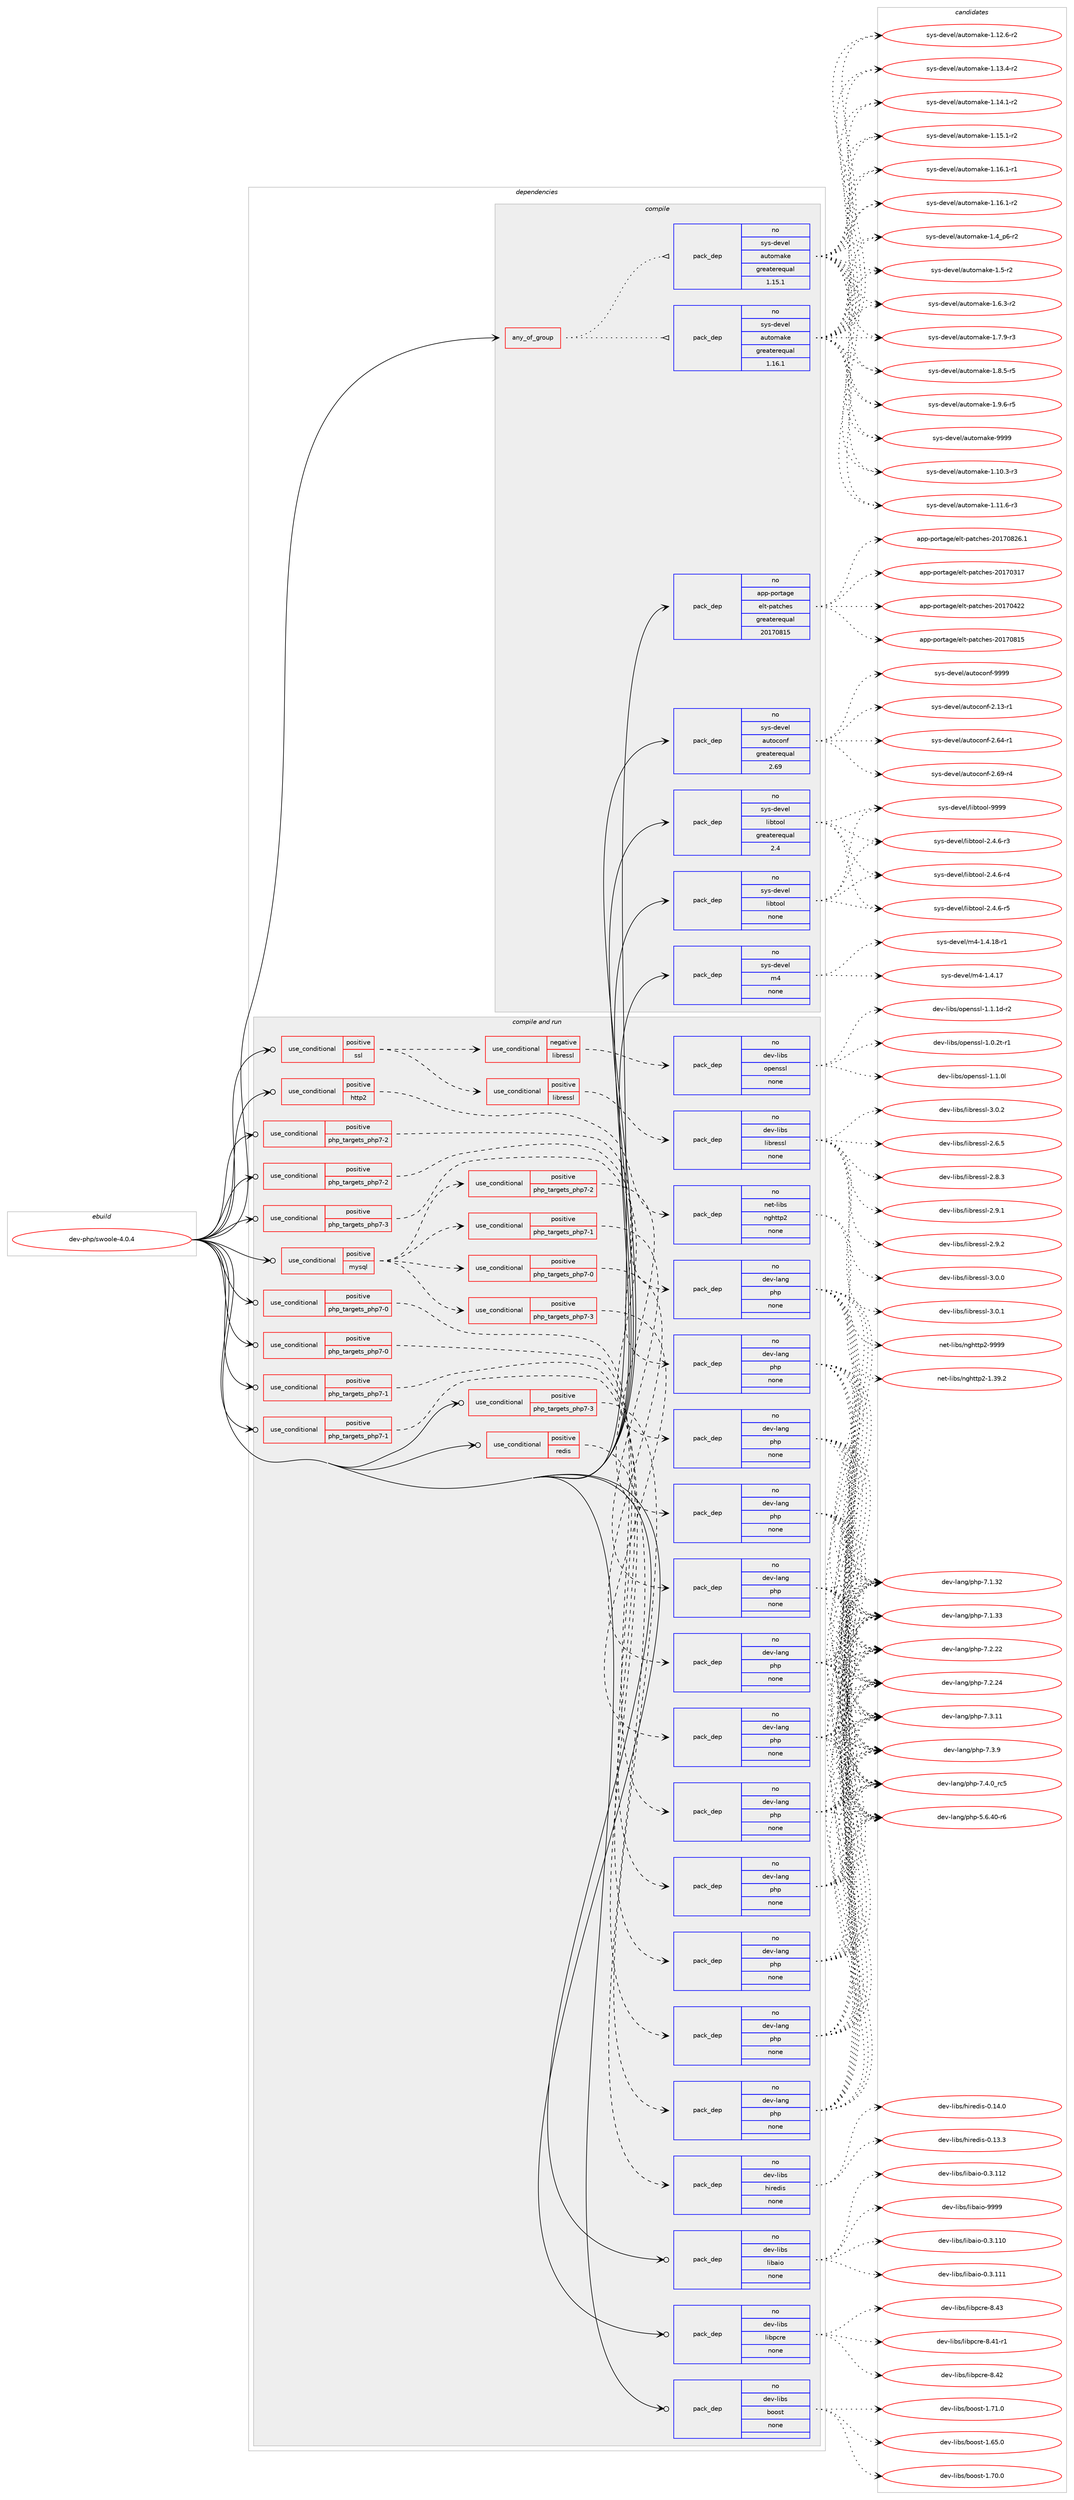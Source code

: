 digraph prolog {

# *************
# Graph options
# *************

newrank=true;
concentrate=true;
compound=true;
graph [rankdir=LR,fontname=Helvetica,fontsize=10,ranksep=1.5];#, ranksep=2.5, nodesep=0.2];
edge  [arrowhead=vee];
node  [fontname=Helvetica,fontsize=10];

# **********
# The ebuild
# **********

subgraph cluster_leftcol {
color=gray;
rank=same;
label=<<i>ebuild</i>>;
id [label="dev-php/swoole-4.0.4", color=red, width=4, href="../dev-php/swoole-4.0.4.svg"];
}

# ****************
# The dependencies
# ****************

subgraph cluster_midcol {
color=gray;
label=<<i>dependencies</i>>;
subgraph cluster_compile {
fillcolor="#eeeeee";
style=filled;
label=<<i>compile</i>>;
subgraph any11395 {
dependency591734 [label=<<TABLE BORDER="0" CELLBORDER="1" CELLSPACING="0" CELLPADDING="4"><TR><TD CELLPADDING="10">any_of_group</TD></TR></TABLE>>, shape=none, color=red];subgraph pack444610 {
dependency591735 [label=<<TABLE BORDER="0" CELLBORDER="1" CELLSPACING="0" CELLPADDING="4" WIDTH="220"><TR><TD ROWSPAN="6" CELLPADDING="30">pack_dep</TD></TR><TR><TD WIDTH="110">no</TD></TR><TR><TD>sys-devel</TD></TR><TR><TD>automake</TD></TR><TR><TD>greaterequal</TD></TR><TR><TD>1.16.1</TD></TR></TABLE>>, shape=none, color=blue];
}
dependency591734:e -> dependency591735:w [weight=20,style="dotted",arrowhead="oinv"];
subgraph pack444611 {
dependency591736 [label=<<TABLE BORDER="0" CELLBORDER="1" CELLSPACING="0" CELLPADDING="4" WIDTH="220"><TR><TD ROWSPAN="6" CELLPADDING="30">pack_dep</TD></TR><TR><TD WIDTH="110">no</TD></TR><TR><TD>sys-devel</TD></TR><TR><TD>automake</TD></TR><TR><TD>greaterequal</TD></TR><TR><TD>1.15.1</TD></TR></TABLE>>, shape=none, color=blue];
}
dependency591734:e -> dependency591736:w [weight=20,style="dotted",arrowhead="oinv"];
}
id:e -> dependency591734:w [weight=20,style="solid",arrowhead="vee"];
subgraph pack444612 {
dependency591737 [label=<<TABLE BORDER="0" CELLBORDER="1" CELLSPACING="0" CELLPADDING="4" WIDTH="220"><TR><TD ROWSPAN="6" CELLPADDING="30">pack_dep</TD></TR><TR><TD WIDTH="110">no</TD></TR><TR><TD>app-portage</TD></TR><TR><TD>elt-patches</TD></TR><TR><TD>greaterequal</TD></TR><TR><TD>20170815</TD></TR></TABLE>>, shape=none, color=blue];
}
id:e -> dependency591737:w [weight=20,style="solid",arrowhead="vee"];
subgraph pack444613 {
dependency591738 [label=<<TABLE BORDER="0" CELLBORDER="1" CELLSPACING="0" CELLPADDING="4" WIDTH="220"><TR><TD ROWSPAN="6" CELLPADDING="30">pack_dep</TD></TR><TR><TD WIDTH="110">no</TD></TR><TR><TD>sys-devel</TD></TR><TR><TD>autoconf</TD></TR><TR><TD>greaterequal</TD></TR><TR><TD>2.69</TD></TR></TABLE>>, shape=none, color=blue];
}
id:e -> dependency591738:w [weight=20,style="solid",arrowhead="vee"];
subgraph pack444614 {
dependency591739 [label=<<TABLE BORDER="0" CELLBORDER="1" CELLSPACING="0" CELLPADDING="4" WIDTH="220"><TR><TD ROWSPAN="6" CELLPADDING="30">pack_dep</TD></TR><TR><TD WIDTH="110">no</TD></TR><TR><TD>sys-devel</TD></TR><TR><TD>libtool</TD></TR><TR><TD>greaterequal</TD></TR><TR><TD>2.4</TD></TR></TABLE>>, shape=none, color=blue];
}
id:e -> dependency591739:w [weight=20,style="solid",arrowhead="vee"];
subgraph pack444615 {
dependency591740 [label=<<TABLE BORDER="0" CELLBORDER="1" CELLSPACING="0" CELLPADDING="4" WIDTH="220"><TR><TD ROWSPAN="6" CELLPADDING="30">pack_dep</TD></TR><TR><TD WIDTH="110">no</TD></TR><TR><TD>sys-devel</TD></TR><TR><TD>libtool</TD></TR><TR><TD>none</TD></TR><TR><TD></TD></TR></TABLE>>, shape=none, color=blue];
}
id:e -> dependency591740:w [weight=20,style="solid",arrowhead="vee"];
subgraph pack444616 {
dependency591741 [label=<<TABLE BORDER="0" CELLBORDER="1" CELLSPACING="0" CELLPADDING="4" WIDTH="220"><TR><TD ROWSPAN="6" CELLPADDING="30">pack_dep</TD></TR><TR><TD WIDTH="110">no</TD></TR><TR><TD>sys-devel</TD></TR><TR><TD>m4</TD></TR><TR><TD>none</TD></TR><TR><TD></TD></TR></TABLE>>, shape=none, color=blue];
}
id:e -> dependency591741:w [weight=20,style="solid",arrowhead="vee"];
}
subgraph cluster_compileandrun {
fillcolor="#eeeeee";
style=filled;
label=<<i>compile and run</i>>;
subgraph cond135364 {
dependency591742 [label=<<TABLE BORDER="0" CELLBORDER="1" CELLSPACING="0" CELLPADDING="4"><TR><TD ROWSPAN="3" CELLPADDING="10">use_conditional</TD></TR><TR><TD>positive</TD></TR><TR><TD>http2</TD></TR></TABLE>>, shape=none, color=red];
subgraph pack444617 {
dependency591743 [label=<<TABLE BORDER="0" CELLBORDER="1" CELLSPACING="0" CELLPADDING="4" WIDTH="220"><TR><TD ROWSPAN="6" CELLPADDING="30">pack_dep</TD></TR><TR><TD WIDTH="110">no</TD></TR><TR><TD>net-libs</TD></TR><TR><TD>nghttp2</TD></TR><TR><TD>none</TD></TR><TR><TD></TD></TR></TABLE>>, shape=none, color=blue];
}
dependency591742:e -> dependency591743:w [weight=20,style="dashed",arrowhead="vee"];
}
id:e -> dependency591742:w [weight=20,style="solid",arrowhead="odotvee"];
subgraph cond135365 {
dependency591744 [label=<<TABLE BORDER="0" CELLBORDER="1" CELLSPACING="0" CELLPADDING="4"><TR><TD ROWSPAN="3" CELLPADDING="10">use_conditional</TD></TR><TR><TD>positive</TD></TR><TR><TD>mysql</TD></TR></TABLE>>, shape=none, color=red];
subgraph cond135366 {
dependency591745 [label=<<TABLE BORDER="0" CELLBORDER="1" CELLSPACING="0" CELLPADDING="4"><TR><TD ROWSPAN="3" CELLPADDING="10">use_conditional</TD></TR><TR><TD>positive</TD></TR><TR><TD>php_targets_php7-0</TD></TR></TABLE>>, shape=none, color=red];
subgraph pack444618 {
dependency591746 [label=<<TABLE BORDER="0" CELLBORDER="1" CELLSPACING="0" CELLPADDING="4" WIDTH="220"><TR><TD ROWSPAN="6" CELLPADDING="30">pack_dep</TD></TR><TR><TD WIDTH="110">no</TD></TR><TR><TD>dev-lang</TD></TR><TR><TD>php</TD></TR><TR><TD>none</TD></TR><TR><TD></TD></TR></TABLE>>, shape=none, color=blue];
}
dependency591745:e -> dependency591746:w [weight=20,style="dashed",arrowhead="vee"];
}
dependency591744:e -> dependency591745:w [weight=20,style="dashed",arrowhead="vee"];
subgraph cond135367 {
dependency591747 [label=<<TABLE BORDER="0" CELLBORDER="1" CELLSPACING="0" CELLPADDING="4"><TR><TD ROWSPAN="3" CELLPADDING="10">use_conditional</TD></TR><TR><TD>positive</TD></TR><TR><TD>php_targets_php7-1</TD></TR></TABLE>>, shape=none, color=red];
subgraph pack444619 {
dependency591748 [label=<<TABLE BORDER="0" CELLBORDER="1" CELLSPACING="0" CELLPADDING="4" WIDTH="220"><TR><TD ROWSPAN="6" CELLPADDING="30">pack_dep</TD></TR><TR><TD WIDTH="110">no</TD></TR><TR><TD>dev-lang</TD></TR><TR><TD>php</TD></TR><TR><TD>none</TD></TR><TR><TD></TD></TR></TABLE>>, shape=none, color=blue];
}
dependency591747:e -> dependency591748:w [weight=20,style="dashed",arrowhead="vee"];
}
dependency591744:e -> dependency591747:w [weight=20,style="dashed",arrowhead="vee"];
subgraph cond135368 {
dependency591749 [label=<<TABLE BORDER="0" CELLBORDER="1" CELLSPACING="0" CELLPADDING="4"><TR><TD ROWSPAN="3" CELLPADDING="10">use_conditional</TD></TR><TR><TD>positive</TD></TR><TR><TD>php_targets_php7-2</TD></TR></TABLE>>, shape=none, color=red];
subgraph pack444620 {
dependency591750 [label=<<TABLE BORDER="0" CELLBORDER="1" CELLSPACING="0" CELLPADDING="4" WIDTH="220"><TR><TD ROWSPAN="6" CELLPADDING="30">pack_dep</TD></TR><TR><TD WIDTH="110">no</TD></TR><TR><TD>dev-lang</TD></TR><TR><TD>php</TD></TR><TR><TD>none</TD></TR><TR><TD></TD></TR></TABLE>>, shape=none, color=blue];
}
dependency591749:e -> dependency591750:w [weight=20,style="dashed",arrowhead="vee"];
}
dependency591744:e -> dependency591749:w [weight=20,style="dashed",arrowhead="vee"];
subgraph cond135369 {
dependency591751 [label=<<TABLE BORDER="0" CELLBORDER="1" CELLSPACING="0" CELLPADDING="4"><TR><TD ROWSPAN="3" CELLPADDING="10">use_conditional</TD></TR><TR><TD>positive</TD></TR><TR><TD>php_targets_php7-3</TD></TR></TABLE>>, shape=none, color=red];
subgraph pack444621 {
dependency591752 [label=<<TABLE BORDER="0" CELLBORDER="1" CELLSPACING="0" CELLPADDING="4" WIDTH="220"><TR><TD ROWSPAN="6" CELLPADDING="30">pack_dep</TD></TR><TR><TD WIDTH="110">no</TD></TR><TR><TD>dev-lang</TD></TR><TR><TD>php</TD></TR><TR><TD>none</TD></TR><TR><TD></TD></TR></TABLE>>, shape=none, color=blue];
}
dependency591751:e -> dependency591752:w [weight=20,style="dashed",arrowhead="vee"];
}
dependency591744:e -> dependency591751:w [weight=20,style="dashed",arrowhead="vee"];
}
id:e -> dependency591744:w [weight=20,style="solid",arrowhead="odotvee"];
subgraph cond135370 {
dependency591753 [label=<<TABLE BORDER="0" CELLBORDER="1" CELLSPACING="0" CELLPADDING="4"><TR><TD ROWSPAN="3" CELLPADDING="10">use_conditional</TD></TR><TR><TD>positive</TD></TR><TR><TD>php_targets_php7-0</TD></TR></TABLE>>, shape=none, color=red];
subgraph pack444622 {
dependency591754 [label=<<TABLE BORDER="0" CELLBORDER="1" CELLSPACING="0" CELLPADDING="4" WIDTH="220"><TR><TD ROWSPAN="6" CELLPADDING="30">pack_dep</TD></TR><TR><TD WIDTH="110">no</TD></TR><TR><TD>dev-lang</TD></TR><TR><TD>php</TD></TR><TR><TD>none</TD></TR><TR><TD></TD></TR></TABLE>>, shape=none, color=blue];
}
dependency591753:e -> dependency591754:w [weight=20,style="dashed",arrowhead="vee"];
}
id:e -> dependency591753:w [weight=20,style="solid",arrowhead="odotvee"];
subgraph cond135371 {
dependency591755 [label=<<TABLE BORDER="0" CELLBORDER="1" CELLSPACING="0" CELLPADDING="4"><TR><TD ROWSPAN="3" CELLPADDING="10">use_conditional</TD></TR><TR><TD>positive</TD></TR><TR><TD>php_targets_php7-0</TD></TR></TABLE>>, shape=none, color=red];
subgraph pack444623 {
dependency591756 [label=<<TABLE BORDER="0" CELLBORDER="1" CELLSPACING="0" CELLPADDING="4" WIDTH="220"><TR><TD ROWSPAN="6" CELLPADDING="30">pack_dep</TD></TR><TR><TD WIDTH="110">no</TD></TR><TR><TD>dev-lang</TD></TR><TR><TD>php</TD></TR><TR><TD>none</TD></TR><TR><TD></TD></TR></TABLE>>, shape=none, color=blue];
}
dependency591755:e -> dependency591756:w [weight=20,style="dashed",arrowhead="vee"];
}
id:e -> dependency591755:w [weight=20,style="solid",arrowhead="odotvee"];
subgraph cond135372 {
dependency591757 [label=<<TABLE BORDER="0" CELLBORDER="1" CELLSPACING="0" CELLPADDING="4"><TR><TD ROWSPAN="3" CELLPADDING="10">use_conditional</TD></TR><TR><TD>positive</TD></TR><TR><TD>php_targets_php7-1</TD></TR></TABLE>>, shape=none, color=red];
subgraph pack444624 {
dependency591758 [label=<<TABLE BORDER="0" CELLBORDER="1" CELLSPACING="0" CELLPADDING="4" WIDTH="220"><TR><TD ROWSPAN="6" CELLPADDING="30">pack_dep</TD></TR><TR><TD WIDTH="110">no</TD></TR><TR><TD>dev-lang</TD></TR><TR><TD>php</TD></TR><TR><TD>none</TD></TR><TR><TD></TD></TR></TABLE>>, shape=none, color=blue];
}
dependency591757:e -> dependency591758:w [weight=20,style="dashed",arrowhead="vee"];
}
id:e -> dependency591757:w [weight=20,style="solid",arrowhead="odotvee"];
subgraph cond135373 {
dependency591759 [label=<<TABLE BORDER="0" CELLBORDER="1" CELLSPACING="0" CELLPADDING="4"><TR><TD ROWSPAN="3" CELLPADDING="10">use_conditional</TD></TR><TR><TD>positive</TD></TR><TR><TD>php_targets_php7-1</TD></TR></TABLE>>, shape=none, color=red];
subgraph pack444625 {
dependency591760 [label=<<TABLE BORDER="0" CELLBORDER="1" CELLSPACING="0" CELLPADDING="4" WIDTH="220"><TR><TD ROWSPAN="6" CELLPADDING="30">pack_dep</TD></TR><TR><TD WIDTH="110">no</TD></TR><TR><TD>dev-lang</TD></TR><TR><TD>php</TD></TR><TR><TD>none</TD></TR><TR><TD></TD></TR></TABLE>>, shape=none, color=blue];
}
dependency591759:e -> dependency591760:w [weight=20,style="dashed",arrowhead="vee"];
}
id:e -> dependency591759:w [weight=20,style="solid",arrowhead="odotvee"];
subgraph cond135374 {
dependency591761 [label=<<TABLE BORDER="0" CELLBORDER="1" CELLSPACING="0" CELLPADDING="4"><TR><TD ROWSPAN="3" CELLPADDING="10">use_conditional</TD></TR><TR><TD>positive</TD></TR><TR><TD>php_targets_php7-2</TD></TR></TABLE>>, shape=none, color=red];
subgraph pack444626 {
dependency591762 [label=<<TABLE BORDER="0" CELLBORDER="1" CELLSPACING="0" CELLPADDING="4" WIDTH="220"><TR><TD ROWSPAN="6" CELLPADDING="30">pack_dep</TD></TR><TR><TD WIDTH="110">no</TD></TR><TR><TD>dev-lang</TD></TR><TR><TD>php</TD></TR><TR><TD>none</TD></TR><TR><TD></TD></TR></TABLE>>, shape=none, color=blue];
}
dependency591761:e -> dependency591762:w [weight=20,style="dashed",arrowhead="vee"];
}
id:e -> dependency591761:w [weight=20,style="solid",arrowhead="odotvee"];
subgraph cond135375 {
dependency591763 [label=<<TABLE BORDER="0" CELLBORDER="1" CELLSPACING="0" CELLPADDING="4"><TR><TD ROWSPAN="3" CELLPADDING="10">use_conditional</TD></TR><TR><TD>positive</TD></TR><TR><TD>php_targets_php7-2</TD></TR></TABLE>>, shape=none, color=red];
subgraph pack444627 {
dependency591764 [label=<<TABLE BORDER="0" CELLBORDER="1" CELLSPACING="0" CELLPADDING="4" WIDTH="220"><TR><TD ROWSPAN="6" CELLPADDING="30">pack_dep</TD></TR><TR><TD WIDTH="110">no</TD></TR><TR><TD>dev-lang</TD></TR><TR><TD>php</TD></TR><TR><TD>none</TD></TR><TR><TD></TD></TR></TABLE>>, shape=none, color=blue];
}
dependency591763:e -> dependency591764:w [weight=20,style="dashed",arrowhead="vee"];
}
id:e -> dependency591763:w [weight=20,style="solid",arrowhead="odotvee"];
subgraph cond135376 {
dependency591765 [label=<<TABLE BORDER="0" CELLBORDER="1" CELLSPACING="0" CELLPADDING="4"><TR><TD ROWSPAN="3" CELLPADDING="10">use_conditional</TD></TR><TR><TD>positive</TD></TR><TR><TD>php_targets_php7-3</TD></TR></TABLE>>, shape=none, color=red];
subgraph pack444628 {
dependency591766 [label=<<TABLE BORDER="0" CELLBORDER="1" CELLSPACING="0" CELLPADDING="4" WIDTH="220"><TR><TD ROWSPAN="6" CELLPADDING="30">pack_dep</TD></TR><TR><TD WIDTH="110">no</TD></TR><TR><TD>dev-lang</TD></TR><TR><TD>php</TD></TR><TR><TD>none</TD></TR><TR><TD></TD></TR></TABLE>>, shape=none, color=blue];
}
dependency591765:e -> dependency591766:w [weight=20,style="dashed",arrowhead="vee"];
}
id:e -> dependency591765:w [weight=20,style="solid",arrowhead="odotvee"];
subgraph cond135377 {
dependency591767 [label=<<TABLE BORDER="0" CELLBORDER="1" CELLSPACING="0" CELLPADDING="4"><TR><TD ROWSPAN="3" CELLPADDING="10">use_conditional</TD></TR><TR><TD>positive</TD></TR><TR><TD>php_targets_php7-3</TD></TR></TABLE>>, shape=none, color=red];
subgraph pack444629 {
dependency591768 [label=<<TABLE BORDER="0" CELLBORDER="1" CELLSPACING="0" CELLPADDING="4" WIDTH="220"><TR><TD ROWSPAN="6" CELLPADDING="30">pack_dep</TD></TR><TR><TD WIDTH="110">no</TD></TR><TR><TD>dev-lang</TD></TR><TR><TD>php</TD></TR><TR><TD>none</TD></TR><TR><TD></TD></TR></TABLE>>, shape=none, color=blue];
}
dependency591767:e -> dependency591768:w [weight=20,style="dashed",arrowhead="vee"];
}
id:e -> dependency591767:w [weight=20,style="solid",arrowhead="odotvee"];
subgraph cond135378 {
dependency591769 [label=<<TABLE BORDER="0" CELLBORDER="1" CELLSPACING="0" CELLPADDING="4"><TR><TD ROWSPAN="3" CELLPADDING="10">use_conditional</TD></TR><TR><TD>positive</TD></TR><TR><TD>redis</TD></TR></TABLE>>, shape=none, color=red];
subgraph pack444630 {
dependency591770 [label=<<TABLE BORDER="0" CELLBORDER="1" CELLSPACING="0" CELLPADDING="4" WIDTH="220"><TR><TD ROWSPAN="6" CELLPADDING="30">pack_dep</TD></TR><TR><TD WIDTH="110">no</TD></TR><TR><TD>dev-libs</TD></TR><TR><TD>hiredis</TD></TR><TR><TD>none</TD></TR><TR><TD></TD></TR></TABLE>>, shape=none, color=blue];
}
dependency591769:e -> dependency591770:w [weight=20,style="dashed",arrowhead="vee"];
}
id:e -> dependency591769:w [weight=20,style="solid",arrowhead="odotvee"];
subgraph cond135379 {
dependency591771 [label=<<TABLE BORDER="0" CELLBORDER="1" CELLSPACING="0" CELLPADDING="4"><TR><TD ROWSPAN="3" CELLPADDING="10">use_conditional</TD></TR><TR><TD>positive</TD></TR><TR><TD>ssl</TD></TR></TABLE>>, shape=none, color=red];
subgraph cond135380 {
dependency591772 [label=<<TABLE BORDER="0" CELLBORDER="1" CELLSPACING="0" CELLPADDING="4"><TR><TD ROWSPAN="3" CELLPADDING="10">use_conditional</TD></TR><TR><TD>negative</TD></TR><TR><TD>libressl</TD></TR></TABLE>>, shape=none, color=red];
subgraph pack444631 {
dependency591773 [label=<<TABLE BORDER="0" CELLBORDER="1" CELLSPACING="0" CELLPADDING="4" WIDTH="220"><TR><TD ROWSPAN="6" CELLPADDING="30">pack_dep</TD></TR><TR><TD WIDTH="110">no</TD></TR><TR><TD>dev-libs</TD></TR><TR><TD>openssl</TD></TR><TR><TD>none</TD></TR><TR><TD></TD></TR></TABLE>>, shape=none, color=blue];
}
dependency591772:e -> dependency591773:w [weight=20,style="dashed",arrowhead="vee"];
}
dependency591771:e -> dependency591772:w [weight=20,style="dashed",arrowhead="vee"];
subgraph cond135381 {
dependency591774 [label=<<TABLE BORDER="0" CELLBORDER="1" CELLSPACING="0" CELLPADDING="4"><TR><TD ROWSPAN="3" CELLPADDING="10">use_conditional</TD></TR><TR><TD>positive</TD></TR><TR><TD>libressl</TD></TR></TABLE>>, shape=none, color=red];
subgraph pack444632 {
dependency591775 [label=<<TABLE BORDER="0" CELLBORDER="1" CELLSPACING="0" CELLPADDING="4" WIDTH="220"><TR><TD ROWSPAN="6" CELLPADDING="30">pack_dep</TD></TR><TR><TD WIDTH="110">no</TD></TR><TR><TD>dev-libs</TD></TR><TR><TD>libressl</TD></TR><TR><TD>none</TD></TR><TR><TD></TD></TR></TABLE>>, shape=none, color=blue];
}
dependency591774:e -> dependency591775:w [weight=20,style="dashed",arrowhead="vee"];
}
dependency591771:e -> dependency591774:w [weight=20,style="dashed",arrowhead="vee"];
}
id:e -> dependency591771:w [weight=20,style="solid",arrowhead="odotvee"];
subgraph pack444633 {
dependency591776 [label=<<TABLE BORDER="0" CELLBORDER="1" CELLSPACING="0" CELLPADDING="4" WIDTH="220"><TR><TD ROWSPAN="6" CELLPADDING="30">pack_dep</TD></TR><TR><TD WIDTH="110">no</TD></TR><TR><TD>dev-libs</TD></TR><TR><TD>boost</TD></TR><TR><TD>none</TD></TR><TR><TD></TD></TR></TABLE>>, shape=none, color=blue];
}
id:e -> dependency591776:w [weight=20,style="solid",arrowhead="odotvee"];
subgraph pack444634 {
dependency591777 [label=<<TABLE BORDER="0" CELLBORDER="1" CELLSPACING="0" CELLPADDING="4" WIDTH="220"><TR><TD ROWSPAN="6" CELLPADDING="30">pack_dep</TD></TR><TR><TD WIDTH="110">no</TD></TR><TR><TD>dev-libs</TD></TR><TR><TD>libaio</TD></TR><TR><TD>none</TD></TR><TR><TD></TD></TR></TABLE>>, shape=none, color=blue];
}
id:e -> dependency591777:w [weight=20,style="solid",arrowhead="odotvee"];
subgraph pack444635 {
dependency591778 [label=<<TABLE BORDER="0" CELLBORDER="1" CELLSPACING="0" CELLPADDING="4" WIDTH="220"><TR><TD ROWSPAN="6" CELLPADDING="30">pack_dep</TD></TR><TR><TD WIDTH="110">no</TD></TR><TR><TD>dev-libs</TD></TR><TR><TD>libpcre</TD></TR><TR><TD>none</TD></TR><TR><TD></TD></TR></TABLE>>, shape=none, color=blue];
}
id:e -> dependency591778:w [weight=20,style="solid",arrowhead="odotvee"];
}
subgraph cluster_run {
fillcolor="#eeeeee";
style=filled;
label=<<i>run</i>>;
}
}

# **************
# The candidates
# **************

subgraph cluster_choices {
rank=same;
color=gray;
label=<<i>candidates</i>>;

subgraph choice444610 {
color=black;
nodesep=1;
choice11512111545100101118101108479711711611110997107101454946494846514511451 [label="sys-devel/automake-1.10.3-r3", color=red, width=4,href="../sys-devel/automake-1.10.3-r3.svg"];
choice11512111545100101118101108479711711611110997107101454946494946544511451 [label="sys-devel/automake-1.11.6-r3", color=red, width=4,href="../sys-devel/automake-1.11.6-r3.svg"];
choice11512111545100101118101108479711711611110997107101454946495046544511450 [label="sys-devel/automake-1.12.6-r2", color=red, width=4,href="../sys-devel/automake-1.12.6-r2.svg"];
choice11512111545100101118101108479711711611110997107101454946495146524511450 [label="sys-devel/automake-1.13.4-r2", color=red, width=4,href="../sys-devel/automake-1.13.4-r2.svg"];
choice11512111545100101118101108479711711611110997107101454946495246494511450 [label="sys-devel/automake-1.14.1-r2", color=red, width=4,href="../sys-devel/automake-1.14.1-r2.svg"];
choice11512111545100101118101108479711711611110997107101454946495346494511450 [label="sys-devel/automake-1.15.1-r2", color=red, width=4,href="../sys-devel/automake-1.15.1-r2.svg"];
choice11512111545100101118101108479711711611110997107101454946495446494511449 [label="sys-devel/automake-1.16.1-r1", color=red, width=4,href="../sys-devel/automake-1.16.1-r1.svg"];
choice11512111545100101118101108479711711611110997107101454946495446494511450 [label="sys-devel/automake-1.16.1-r2", color=red, width=4,href="../sys-devel/automake-1.16.1-r2.svg"];
choice115121115451001011181011084797117116111109971071014549465295112544511450 [label="sys-devel/automake-1.4_p6-r2", color=red, width=4,href="../sys-devel/automake-1.4_p6-r2.svg"];
choice11512111545100101118101108479711711611110997107101454946534511450 [label="sys-devel/automake-1.5-r2", color=red, width=4,href="../sys-devel/automake-1.5-r2.svg"];
choice115121115451001011181011084797117116111109971071014549465446514511450 [label="sys-devel/automake-1.6.3-r2", color=red, width=4,href="../sys-devel/automake-1.6.3-r2.svg"];
choice115121115451001011181011084797117116111109971071014549465546574511451 [label="sys-devel/automake-1.7.9-r3", color=red, width=4,href="../sys-devel/automake-1.7.9-r3.svg"];
choice115121115451001011181011084797117116111109971071014549465646534511453 [label="sys-devel/automake-1.8.5-r5", color=red, width=4,href="../sys-devel/automake-1.8.5-r5.svg"];
choice115121115451001011181011084797117116111109971071014549465746544511453 [label="sys-devel/automake-1.9.6-r5", color=red, width=4,href="../sys-devel/automake-1.9.6-r5.svg"];
choice115121115451001011181011084797117116111109971071014557575757 [label="sys-devel/automake-9999", color=red, width=4,href="../sys-devel/automake-9999.svg"];
dependency591735:e -> choice11512111545100101118101108479711711611110997107101454946494846514511451:w [style=dotted,weight="100"];
dependency591735:e -> choice11512111545100101118101108479711711611110997107101454946494946544511451:w [style=dotted,weight="100"];
dependency591735:e -> choice11512111545100101118101108479711711611110997107101454946495046544511450:w [style=dotted,weight="100"];
dependency591735:e -> choice11512111545100101118101108479711711611110997107101454946495146524511450:w [style=dotted,weight="100"];
dependency591735:e -> choice11512111545100101118101108479711711611110997107101454946495246494511450:w [style=dotted,weight="100"];
dependency591735:e -> choice11512111545100101118101108479711711611110997107101454946495346494511450:w [style=dotted,weight="100"];
dependency591735:e -> choice11512111545100101118101108479711711611110997107101454946495446494511449:w [style=dotted,weight="100"];
dependency591735:e -> choice11512111545100101118101108479711711611110997107101454946495446494511450:w [style=dotted,weight="100"];
dependency591735:e -> choice115121115451001011181011084797117116111109971071014549465295112544511450:w [style=dotted,weight="100"];
dependency591735:e -> choice11512111545100101118101108479711711611110997107101454946534511450:w [style=dotted,weight="100"];
dependency591735:e -> choice115121115451001011181011084797117116111109971071014549465446514511450:w [style=dotted,weight="100"];
dependency591735:e -> choice115121115451001011181011084797117116111109971071014549465546574511451:w [style=dotted,weight="100"];
dependency591735:e -> choice115121115451001011181011084797117116111109971071014549465646534511453:w [style=dotted,weight="100"];
dependency591735:e -> choice115121115451001011181011084797117116111109971071014549465746544511453:w [style=dotted,weight="100"];
dependency591735:e -> choice115121115451001011181011084797117116111109971071014557575757:w [style=dotted,weight="100"];
}
subgraph choice444611 {
color=black;
nodesep=1;
choice11512111545100101118101108479711711611110997107101454946494846514511451 [label="sys-devel/automake-1.10.3-r3", color=red, width=4,href="../sys-devel/automake-1.10.3-r3.svg"];
choice11512111545100101118101108479711711611110997107101454946494946544511451 [label="sys-devel/automake-1.11.6-r3", color=red, width=4,href="../sys-devel/automake-1.11.6-r3.svg"];
choice11512111545100101118101108479711711611110997107101454946495046544511450 [label="sys-devel/automake-1.12.6-r2", color=red, width=4,href="../sys-devel/automake-1.12.6-r2.svg"];
choice11512111545100101118101108479711711611110997107101454946495146524511450 [label="sys-devel/automake-1.13.4-r2", color=red, width=4,href="../sys-devel/automake-1.13.4-r2.svg"];
choice11512111545100101118101108479711711611110997107101454946495246494511450 [label="sys-devel/automake-1.14.1-r2", color=red, width=4,href="../sys-devel/automake-1.14.1-r2.svg"];
choice11512111545100101118101108479711711611110997107101454946495346494511450 [label="sys-devel/automake-1.15.1-r2", color=red, width=4,href="../sys-devel/automake-1.15.1-r2.svg"];
choice11512111545100101118101108479711711611110997107101454946495446494511449 [label="sys-devel/automake-1.16.1-r1", color=red, width=4,href="../sys-devel/automake-1.16.1-r1.svg"];
choice11512111545100101118101108479711711611110997107101454946495446494511450 [label="sys-devel/automake-1.16.1-r2", color=red, width=4,href="../sys-devel/automake-1.16.1-r2.svg"];
choice115121115451001011181011084797117116111109971071014549465295112544511450 [label="sys-devel/automake-1.4_p6-r2", color=red, width=4,href="../sys-devel/automake-1.4_p6-r2.svg"];
choice11512111545100101118101108479711711611110997107101454946534511450 [label="sys-devel/automake-1.5-r2", color=red, width=4,href="../sys-devel/automake-1.5-r2.svg"];
choice115121115451001011181011084797117116111109971071014549465446514511450 [label="sys-devel/automake-1.6.3-r2", color=red, width=4,href="../sys-devel/automake-1.6.3-r2.svg"];
choice115121115451001011181011084797117116111109971071014549465546574511451 [label="sys-devel/automake-1.7.9-r3", color=red, width=4,href="../sys-devel/automake-1.7.9-r3.svg"];
choice115121115451001011181011084797117116111109971071014549465646534511453 [label="sys-devel/automake-1.8.5-r5", color=red, width=4,href="../sys-devel/automake-1.8.5-r5.svg"];
choice115121115451001011181011084797117116111109971071014549465746544511453 [label="sys-devel/automake-1.9.6-r5", color=red, width=4,href="../sys-devel/automake-1.9.6-r5.svg"];
choice115121115451001011181011084797117116111109971071014557575757 [label="sys-devel/automake-9999", color=red, width=4,href="../sys-devel/automake-9999.svg"];
dependency591736:e -> choice11512111545100101118101108479711711611110997107101454946494846514511451:w [style=dotted,weight="100"];
dependency591736:e -> choice11512111545100101118101108479711711611110997107101454946494946544511451:w [style=dotted,weight="100"];
dependency591736:e -> choice11512111545100101118101108479711711611110997107101454946495046544511450:w [style=dotted,weight="100"];
dependency591736:e -> choice11512111545100101118101108479711711611110997107101454946495146524511450:w [style=dotted,weight="100"];
dependency591736:e -> choice11512111545100101118101108479711711611110997107101454946495246494511450:w [style=dotted,weight="100"];
dependency591736:e -> choice11512111545100101118101108479711711611110997107101454946495346494511450:w [style=dotted,weight="100"];
dependency591736:e -> choice11512111545100101118101108479711711611110997107101454946495446494511449:w [style=dotted,weight="100"];
dependency591736:e -> choice11512111545100101118101108479711711611110997107101454946495446494511450:w [style=dotted,weight="100"];
dependency591736:e -> choice115121115451001011181011084797117116111109971071014549465295112544511450:w [style=dotted,weight="100"];
dependency591736:e -> choice11512111545100101118101108479711711611110997107101454946534511450:w [style=dotted,weight="100"];
dependency591736:e -> choice115121115451001011181011084797117116111109971071014549465446514511450:w [style=dotted,weight="100"];
dependency591736:e -> choice115121115451001011181011084797117116111109971071014549465546574511451:w [style=dotted,weight="100"];
dependency591736:e -> choice115121115451001011181011084797117116111109971071014549465646534511453:w [style=dotted,weight="100"];
dependency591736:e -> choice115121115451001011181011084797117116111109971071014549465746544511453:w [style=dotted,weight="100"];
dependency591736:e -> choice115121115451001011181011084797117116111109971071014557575757:w [style=dotted,weight="100"];
}
subgraph choice444612 {
color=black;
nodesep=1;
choice97112112451121111141169710310147101108116451129711699104101115455048495548514955 [label="app-portage/elt-patches-20170317", color=red, width=4,href="../app-portage/elt-patches-20170317.svg"];
choice97112112451121111141169710310147101108116451129711699104101115455048495548525050 [label="app-portage/elt-patches-20170422", color=red, width=4,href="../app-portage/elt-patches-20170422.svg"];
choice97112112451121111141169710310147101108116451129711699104101115455048495548564953 [label="app-portage/elt-patches-20170815", color=red, width=4,href="../app-portage/elt-patches-20170815.svg"];
choice971121124511211111411697103101471011081164511297116991041011154550484955485650544649 [label="app-portage/elt-patches-20170826.1", color=red, width=4,href="../app-portage/elt-patches-20170826.1.svg"];
dependency591737:e -> choice97112112451121111141169710310147101108116451129711699104101115455048495548514955:w [style=dotted,weight="100"];
dependency591737:e -> choice97112112451121111141169710310147101108116451129711699104101115455048495548525050:w [style=dotted,weight="100"];
dependency591737:e -> choice97112112451121111141169710310147101108116451129711699104101115455048495548564953:w [style=dotted,weight="100"];
dependency591737:e -> choice971121124511211111411697103101471011081164511297116991041011154550484955485650544649:w [style=dotted,weight="100"];
}
subgraph choice444613 {
color=black;
nodesep=1;
choice1151211154510010111810110847971171161119911111010245504649514511449 [label="sys-devel/autoconf-2.13-r1", color=red, width=4,href="../sys-devel/autoconf-2.13-r1.svg"];
choice1151211154510010111810110847971171161119911111010245504654524511449 [label="sys-devel/autoconf-2.64-r1", color=red, width=4,href="../sys-devel/autoconf-2.64-r1.svg"];
choice1151211154510010111810110847971171161119911111010245504654574511452 [label="sys-devel/autoconf-2.69-r4", color=red, width=4,href="../sys-devel/autoconf-2.69-r4.svg"];
choice115121115451001011181011084797117116111991111101024557575757 [label="sys-devel/autoconf-9999", color=red, width=4,href="../sys-devel/autoconf-9999.svg"];
dependency591738:e -> choice1151211154510010111810110847971171161119911111010245504649514511449:w [style=dotted,weight="100"];
dependency591738:e -> choice1151211154510010111810110847971171161119911111010245504654524511449:w [style=dotted,weight="100"];
dependency591738:e -> choice1151211154510010111810110847971171161119911111010245504654574511452:w [style=dotted,weight="100"];
dependency591738:e -> choice115121115451001011181011084797117116111991111101024557575757:w [style=dotted,weight="100"];
}
subgraph choice444614 {
color=black;
nodesep=1;
choice1151211154510010111810110847108105981161111111084550465246544511451 [label="sys-devel/libtool-2.4.6-r3", color=red, width=4,href="../sys-devel/libtool-2.4.6-r3.svg"];
choice1151211154510010111810110847108105981161111111084550465246544511452 [label="sys-devel/libtool-2.4.6-r4", color=red, width=4,href="../sys-devel/libtool-2.4.6-r4.svg"];
choice1151211154510010111810110847108105981161111111084550465246544511453 [label="sys-devel/libtool-2.4.6-r5", color=red, width=4,href="../sys-devel/libtool-2.4.6-r5.svg"];
choice1151211154510010111810110847108105981161111111084557575757 [label="sys-devel/libtool-9999", color=red, width=4,href="../sys-devel/libtool-9999.svg"];
dependency591739:e -> choice1151211154510010111810110847108105981161111111084550465246544511451:w [style=dotted,weight="100"];
dependency591739:e -> choice1151211154510010111810110847108105981161111111084550465246544511452:w [style=dotted,weight="100"];
dependency591739:e -> choice1151211154510010111810110847108105981161111111084550465246544511453:w [style=dotted,weight="100"];
dependency591739:e -> choice1151211154510010111810110847108105981161111111084557575757:w [style=dotted,weight="100"];
}
subgraph choice444615 {
color=black;
nodesep=1;
choice1151211154510010111810110847108105981161111111084550465246544511451 [label="sys-devel/libtool-2.4.6-r3", color=red, width=4,href="../sys-devel/libtool-2.4.6-r3.svg"];
choice1151211154510010111810110847108105981161111111084550465246544511452 [label="sys-devel/libtool-2.4.6-r4", color=red, width=4,href="../sys-devel/libtool-2.4.6-r4.svg"];
choice1151211154510010111810110847108105981161111111084550465246544511453 [label="sys-devel/libtool-2.4.6-r5", color=red, width=4,href="../sys-devel/libtool-2.4.6-r5.svg"];
choice1151211154510010111810110847108105981161111111084557575757 [label="sys-devel/libtool-9999", color=red, width=4,href="../sys-devel/libtool-9999.svg"];
dependency591740:e -> choice1151211154510010111810110847108105981161111111084550465246544511451:w [style=dotted,weight="100"];
dependency591740:e -> choice1151211154510010111810110847108105981161111111084550465246544511452:w [style=dotted,weight="100"];
dependency591740:e -> choice1151211154510010111810110847108105981161111111084550465246544511453:w [style=dotted,weight="100"];
dependency591740:e -> choice1151211154510010111810110847108105981161111111084557575757:w [style=dotted,weight="100"];
}
subgraph choice444616 {
color=black;
nodesep=1;
choice11512111545100101118101108471095245494652464955 [label="sys-devel/m4-1.4.17", color=red, width=4,href="../sys-devel/m4-1.4.17.svg"];
choice115121115451001011181011084710952454946524649564511449 [label="sys-devel/m4-1.4.18-r1", color=red, width=4,href="../sys-devel/m4-1.4.18-r1.svg"];
dependency591741:e -> choice11512111545100101118101108471095245494652464955:w [style=dotted,weight="100"];
dependency591741:e -> choice115121115451001011181011084710952454946524649564511449:w [style=dotted,weight="100"];
}
subgraph choice444617 {
color=black;
nodesep=1;
choice1101011164510810598115471101031041161161125045494651574650 [label="net-libs/nghttp2-1.39.2", color=red, width=4,href="../net-libs/nghttp2-1.39.2.svg"];
choice110101116451081059811547110103104116116112504557575757 [label="net-libs/nghttp2-9999", color=red, width=4,href="../net-libs/nghttp2-9999.svg"];
dependency591743:e -> choice1101011164510810598115471101031041161161125045494651574650:w [style=dotted,weight="100"];
dependency591743:e -> choice110101116451081059811547110103104116116112504557575757:w [style=dotted,weight="100"];
}
subgraph choice444618 {
color=black;
nodesep=1;
choice100101118451089711010347112104112455346544652484511454 [label="dev-lang/php-5.6.40-r6", color=red, width=4,href="../dev-lang/php-5.6.40-r6.svg"];
choice10010111845108971101034711210411245554649465150 [label="dev-lang/php-7.1.32", color=red, width=4,href="../dev-lang/php-7.1.32.svg"];
choice10010111845108971101034711210411245554649465151 [label="dev-lang/php-7.1.33", color=red, width=4,href="../dev-lang/php-7.1.33.svg"];
choice10010111845108971101034711210411245554650465050 [label="dev-lang/php-7.2.22", color=red, width=4,href="../dev-lang/php-7.2.22.svg"];
choice10010111845108971101034711210411245554650465052 [label="dev-lang/php-7.2.24", color=red, width=4,href="../dev-lang/php-7.2.24.svg"];
choice10010111845108971101034711210411245554651464949 [label="dev-lang/php-7.3.11", color=red, width=4,href="../dev-lang/php-7.3.11.svg"];
choice100101118451089711010347112104112455546514657 [label="dev-lang/php-7.3.9", color=red, width=4,href="../dev-lang/php-7.3.9.svg"];
choice100101118451089711010347112104112455546524648951149953 [label="dev-lang/php-7.4.0_rc5", color=red, width=4,href="../dev-lang/php-7.4.0_rc5.svg"];
dependency591746:e -> choice100101118451089711010347112104112455346544652484511454:w [style=dotted,weight="100"];
dependency591746:e -> choice10010111845108971101034711210411245554649465150:w [style=dotted,weight="100"];
dependency591746:e -> choice10010111845108971101034711210411245554649465151:w [style=dotted,weight="100"];
dependency591746:e -> choice10010111845108971101034711210411245554650465050:w [style=dotted,weight="100"];
dependency591746:e -> choice10010111845108971101034711210411245554650465052:w [style=dotted,weight="100"];
dependency591746:e -> choice10010111845108971101034711210411245554651464949:w [style=dotted,weight="100"];
dependency591746:e -> choice100101118451089711010347112104112455546514657:w [style=dotted,weight="100"];
dependency591746:e -> choice100101118451089711010347112104112455546524648951149953:w [style=dotted,weight="100"];
}
subgraph choice444619 {
color=black;
nodesep=1;
choice100101118451089711010347112104112455346544652484511454 [label="dev-lang/php-5.6.40-r6", color=red, width=4,href="../dev-lang/php-5.6.40-r6.svg"];
choice10010111845108971101034711210411245554649465150 [label="dev-lang/php-7.1.32", color=red, width=4,href="../dev-lang/php-7.1.32.svg"];
choice10010111845108971101034711210411245554649465151 [label="dev-lang/php-7.1.33", color=red, width=4,href="../dev-lang/php-7.1.33.svg"];
choice10010111845108971101034711210411245554650465050 [label="dev-lang/php-7.2.22", color=red, width=4,href="../dev-lang/php-7.2.22.svg"];
choice10010111845108971101034711210411245554650465052 [label="dev-lang/php-7.2.24", color=red, width=4,href="../dev-lang/php-7.2.24.svg"];
choice10010111845108971101034711210411245554651464949 [label="dev-lang/php-7.3.11", color=red, width=4,href="../dev-lang/php-7.3.11.svg"];
choice100101118451089711010347112104112455546514657 [label="dev-lang/php-7.3.9", color=red, width=4,href="../dev-lang/php-7.3.9.svg"];
choice100101118451089711010347112104112455546524648951149953 [label="dev-lang/php-7.4.0_rc5", color=red, width=4,href="../dev-lang/php-7.4.0_rc5.svg"];
dependency591748:e -> choice100101118451089711010347112104112455346544652484511454:w [style=dotted,weight="100"];
dependency591748:e -> choice10010111845108971101034711210411245554649465150:w [style=dotted,weight="100"];
dependency591748:e -> choice10010111845108971101034711210411245554649465151:w [style=dotted,weight="100"];
dependency591748:e -> choice10010111845108971101034711210411245554650465050:w [style=dotted,weight="100"];
dependency591748:e -> choice10010111845108971101034711210411245554650465052:w [style=dotted,weight="100"];
dependency591748:e -> choice10010111845108971101034711210411245554651464949:w [style=dotted,weight="100"];
dependency591748:e -> choice100101118451089711010347112104112455546514657:w [style=dotted,weight="100"];
dependency591748:e -> choice100101118451089711010347112104112455546524648951149953:w [style=dotted,weight="100"];
}
subgraph choice444620 {
color=black;
nodesep=1;
choice100101118451089711010347112104112455346544652484511454 [label="dev-lang/php-5.6.40-r6", color=red, width=4,href="../dev-lang/php-5.6.40-r6.svg"];
choice10010111845108971101034711210411245554649465150 [label="dev-lang/php-7.1.32", color=red, width=4,href="../dev-lang/php-7.1.32.svg"];
choice10010111845108971101034711210411245554649465151 [label="dev-lang/php-7.1.33", color=red, width=4,href="../dev-lang/php-7.1.33.svg"];
choice10010111845108971101034711210411245554650465050 [label="dev-lang/php-7.2.22", color=red, width=4,href="../dev-lang/php-7.2.22.svg"];
choice10010111845108971101034711210411245554650465052 [label="dev-lang/php-7.2.24", color=red, width=4,href="../dev-lang/php-7.2.24.svg"];
choice10010111845108971101034711210411245554651464949 [label="dev-lang/php-7.3.11", color=red, width=4,href="../dev-lang/php-7.3.11.svg"];
choice100101118451089711010347112104112455546514657 [label="dev-lang/php-7.3.9", color=red, width=4,href="../dev-lang/php-7.3.9.svg"];
choice100101118451089711010347112104112455546524648951149953 [label="dev-lang/php-7.4.0_rc5", color=red, width=4,href="../dev-lang/php-7.4.0_rc5.svg"];
dependency591750:e -> choice100101118451089711010347112104112455346544652484511454:w [style=dotted,weight="100"];
dependency591750:e -> choice10010111845108971101034711210411245554649465150:w [style=dotted,weight="100"];
dependency591750:e -> choice10010111845108971101034711210411245554649465151:w [style=dotted,weight="100"];
dependency591750:e -> choice10010111845108971101034711210411245554650465050:w [style=dotted,weight="100"];
dependency591750:e -> choice10010111845108971101034711210411245554650465052:w [style=dotted,weight="100"];
dependency591750:e -> choice10010111845108971101034711210411245554651464949:w [style=dotted,weight="100"];
dependency591750:e -> choice100101118451089711010347112104112455546514657:w [style=dotted,weight="100"];
dependency591750:e -> choice100101118451089711010347112104112455546524648951149953:w [style=dotted,weight="100"];
}
subgraph choice444621 {
color=black;
nodesep=1;
choice100101118451089711010347112104112455346544652484511454 [label="dev-lang/php-5.6.40-r6", color=red, width=4,href="../dev-lang/php-5.6.40-r6.svg"];
choice10010111845108971101034711210411245554649465150 [label="dev-lang/php-7.1.32", color=red, width=4,href="../dev-lang/php-7.1.32.svg"];
choice10010111845108971101034711210411245554649465151 [label="dev-lang/php-7.1.33", color=red, width=4,href="../dev-lang/php-7.1.33.svg"];
choice10010111845108971101034711210411245554650465050 [label="dev-lang/php-7.2.22", color=red, width=4,href="../dev-lang/php-7.2.22.svg"];
choice10010111845108971101034711210411245554650465052 [label="dev-lang/php-7.2.24", color=red, width=4,href="../dev-lang/php-7.2.24.svg"];
choice10010111845108971101034711210411245554651464949 [label="dev-lang/php-7.3.11", color=red, width=4,href="../dev-lang/php-7.3.11.svg"];
choice100101118451089711010347112104112455546514657 [label="dev-lang/php-7.3.9", color=red, width=4,href="../dev-lang/php-7.3.9.svg"];
choice100101118451089711010347112104112455546524648951149953 [label="dev-lang/php-7.4.0_rc5", color=red, width=4,href="../dev-lang/php-7.4.0_rc5.svg"];
dependency591752:e -> choice100101118451089711010347112104112455346544652484511454:w [style=dotted,weight="100"];
dependency591752:e -> choice10010111845108971101034711210411245554649465150:w [style=dotted,weight="100"];
dependency591752:e -> choice10010111845108971101034711210411245554649465151:w [style=dotted,weight="100"];
dependency591752:e -> choice10010111845108971101034711210411245554650465050:w [style=dotted,weight="100"];
dependency591752:e -> choice10010111845108971101034711210411245554650465052:w [style=dotted,weight="100"];
dependency591752:e -> choice10010111845108971101034711210411245554651464949:w [style=dotted,weight="100"];
dependency591752:e -> choice100101118451089711010347112104112455546514657:w [style=dotted,weight="100"];
dependency591752:e -> choice100101118451089711010347112104112455546524648951149953:w [style=dotted,weight="100"];
}
subgraph choice444622 {
color=black;
nodesep=1;
choice100101118451089711010347112104112455346544652484511454 [label="dev-lang/php-5.6.40-r6", color=red, width=4,href="../dev-lang/php-5.6.40-r6.svg"];
choice10010111845108971101034711210411245554649465150 [label="dev-lang/php-7.1.32", color=red, width=4,href="../dev-lang/php-7.1.32.svg"];
choice10010111845108971101034711210411245554649465151 [label="dev-lang/php-7.1.33", color=red, width=4,href="../dev-lang/php-7.1.33.svg"];
choice10010111845108971101034711210411245554650465050 [label="dev-lang/php-7.2.22", color=red, width=4,href="../dev-lang/php-7.2.22.svg"];
choice10010111845108971101034711210411245554650465052 [label="dev-lang/php-7.2.24", color=red, width=4,href="../dev-lang/php-7.2.24.svg"];
choice10010111845108971101034711210411245554651464949 [label="dev-lang/php-7.3.11", color=red, width=4,href="../dev-lang/php-7.3.11.svg"];
choice100101118451089711010347112104112455546514657 [label="dev-lang/php-7.3.9", color=red, width=4,href="../dev-lang/php-7.3.9.svg"];
choice100101118451089711010347112104112455546524648951149953 [label="dev-lang/php-7.4.0_rc5", color=red, width=4,href="../dev-lang/php-7.4.0_rc5.svg"];
dependency591754:e -> choice100101118451089711010347112104112455346544652484511454:w [style=dotted,weight="100"];
dependency591754:e -> choice10010111845108971101034711210411245554649465150:w [style=dotted,weight="100"];
dependency591754:e -> choice10010111845108971101034711210411245554649465151:w [style=dotted,weight="100"];
dependency591754:e -> choice10010111845108971101034711210411245554650465050:w [style=dotted,weight="100"];
dependency591754:e -> choice10010111845108971101034711210411245554650465052:w [style=dotted,weight="100"];
dependency591754:e -> choice10010111845108971101034711210411245554651464949:w [style=dotted,weight="100"];
dependency591754:e -> choice100101118451089711010347112104112455546514657:w [style=dotted,weight="100"];
dependency591754:e -> choice100101118451089711010347112104112455546524648951149953:w [style=dotted,weight="100"];
}
subgraph choice444623 {
color=black;
nodesep=1;
choice100101118451089711010347112104112455346544652484511454 [label="dev-lang/php-5.6.40-r6", color=red, width=4,href="../dev-lang/php-5.6.40-r6.svg"];
choice10010111845108971101034711210411245554649465150 [label="dev-lang/php-7.1.32", color=red, width=4,href="../dev-lang/php-7.1.32.svg"];
choice10010111845108971101034711210411245554649465151 [label="dev-lang/php-7.1.33", color=red, width=4,href="../dev-lang/php-7.1.33.svg"];
choice10010111845108971101034711210411245554650465050 [label="dev-lang/php-7.2.22", color=red, width=4,href="../dev-lang/php-7.2.22.svg"];
choice10010111845108971101034711210411245554650465052 [label="dev-lang/php-7.2.24", color=red, width=4,href="../dev-lang/php-7.2.24.svg"];
choice10010111845108971101034711210411245554651464949 [label="dev-lang/php-7.3.11", color=red, width=4,href="../dev-lang/php-7.3.11.svg"];
choice100101118451089711010347112104112455546514657 [label="dev-lang/php-7.3.9", color=red, width=4,href="../dev-lang/php-7.3.9.svg"];
choice100101118451089711010347112104112455546524648951149953 [label="dev-lang/php-7.4.0_rc5", color=red, width=4,href="../dev-lang/php-7.4.0_rc5.svg"];
dependency591756:e -> choice100101118451089711010347112104112455346544652484511454:w [style=dotted,weight="100"];
dependency591756:e -> choice10010111845108971101034711210411245554649465150:w [style=dotted,weight="100"];
dependency591756:e -> choice10010111845108971101034711210411245554649465151:w [style=dotted,weight="100"];
dependency591756:e -> choice10010111845108971101034711210411245554650465050:w [style=dotted,weight="100"];
dependency591756:e -> choice10010111845108971101034711210411245554650465052:w [style=dotted,weight="100"];
dependency591756:e -> choice10010111845108971101034711210411245554651464949:w [style=dotted,weight="100"];
dependency591756:e -> choice100101118451089711010347112104112455546514657:w [style=dotted,weight="100"];
dependency591756:e -> choice100101118451089711010347112104112455546524648951149953:w [style=dotted,weight="100"];
}
subgraph choice444624 {
color=black;
nodesep=1;
choice100101118451089711010347112104112455346544652484511454 [label="dev-lang/php-5.6.40-r6", color=red, width=4,href="../dev-lang/php-5.6.40-r6.svg"];
choice10010111845108971101034711210411245554649465150 [label="dev-lang/php-7.1.32", color=red, width=4,href="../dev-lang/php-7.1.32.svg"];
choice10010111845108971101034711210411245554649465151 [label="dev-lang/php-7.1.33", color=red, width=4,href="../dev-lang/php-7.1.33.svg"];
choice10010111845108971101034711210411245554650465050 [label="dev-lang/php-7.2.22", color=red, width=4,href="../dev-lang/php-7.2.22.svg"];
choice10010111845108971101034711210411245554650465052 [label="dev-lang/php-7.2.24", color=red, width=4,href="../dev-lang/php-7.2.24.svg"];
choice10010111845108971101034711210411245554651464949 [label="dev-lang/php-7.3.11", color=red, width=4,href="../dev-lang/php-7.3.11.svg"];
choice100101118451089711010347112104112455546514657 [label="dev-lang/php-7.3.9", color=red, width=4,href="../dev-lang/php-7.3.9.svg"];
choice100101118451089711010347112104112455546524648951149953 [label="dev-lang/php-7.4.0_rc5", color=red, width=4,href="../dev-lang/php-7.4.0_rc5.svg"];
dependency591758:e -> choice100101118451089711010347112104112455346544652484511454:w [style=dotted,weight="100"];
dependency591758:e -> choice10010111845108971101034711210411245554649465150:w [style=dotted,weight="100"];
dependency591758:e -> choice10010111845108971101034711210411245554649465151:w [style=dotted,weight="100"];
dependency591758:e -> choice10010111845108971101034711210411245554650465050:w [style=dotted,weight="100"];
dependency591758:e -> choice10010111845108971101034711210411245554650465052:w [style=dotted,weight="100"];
dependency591758:e -> choice10010111845108971101034711210411245554651464949:w [style=dotted,weight="100"];
dependency591758:e -> choice100101118451089711010347112104112455546514657:w [style=dotted,weight="100"];
dependency591758:e -> choice100101118451089711010347112104112455546524648951149953:w [style=dotted,weight="100"];
}
subgraph choice444625 {
color=black;
nodesep=1;
choice100101118451089711010347112104112455346544652484511454 [label="dev-lang/php-5.6.40-r6", color=red, width=4,href="../dev-lang/php-5.6.40-r6.svg"];
choice10010111845108971101034711210411245554649465150 [label="dev-lang/php-7.1.32", color=red, width=4,href="../dev-lang/php-7.1.32.svg"];
choice10010111845108971101034711210411245554649465151 [label="dev-lang/php-7.1.33", color=red, width=4,href="../dev-lang/php-7.1.33.svg"];
choice10010111845108971101034711210411245554650465050 [label="dev-lang/php-7.2.22", color=red, width=4,href="../dev-lang/php-7.2.22.svg"];
choice10010111845108971101034711210411245554650465052 [label="dev-lang/php-7.2.24", color=red, width=4,href="../dev-lang/php-7.2.24.svg"];
choice10010111845108971101034711210411245554651464949 [label="dev-lang/php-7.3.11", color=red, width=4,href="../dev-lang/php-7.3.11.svg"];
choice100101118451089711010347112104112455546514657 [label="dev-lang/php-7.3.9", color=red, width=4,href="../dev-lang/php-7.3.9.svg"];
choice100101118451089711010347112104112455546524648951149953 [label="dev-lang/php-7.4.0_rc5", color=red, width=4,href="../dev-lang/php-7.4.0_rc5.svg"];
dependency591760:e -> choice100101118451089711010347112104112455346544652484511454:w [style=dotted,weight="100"];
dependency591760:e -> choice10010111845108971101034711210411245554649465150:w [style=dotted,weight="100"];
dependency591760:e -> choice10010111845108971101034711210411245554649465151:w [style=dotted,weight="100"];
dependency591760:e -> choice10010111845108971101034711210411245554650465050:w [style=dotted,weight="100"];
dependency591760:e -> choice10010111845108971101034711210411245554650465052:w [style=dotted,weight="100"];
dependency591760:e -> choice10010111845108971101034711210411245554651464949:w [style=dotted,weight="100"];
dependency591760:e -> choice100101118451089711010347112104112455546514657:w [style=dotted,weight="100"];
dependency591760:e -> choice100101118451089711010347112104112455546524648951149953:w [style=dotted,weight="100"];
}
subgraph choice444626 {
color=black;
nodesep=1;
choice100101118451089711010347112104112455346544652484511454 [label="dev-lang/php-5.6.40-r6", color=red, width=4,href="../dev-lang/php-5.6.40-r6.svg"];
choice10010111845108971101034711210411245554649465150 [label="dev-lang/php-7.1.32", color=red, width=4,href="../dev-lang/php-7.1.32.svg"];
choice10010111845108971101034711210411245554649465151 [label="dev-lang/php-7.1.33", color=red, width=4,href="../dev-lang/php-7.1.33.svg"];
choice10010111845108971101034711210411245554650465050 [label="dev-lang/php-7.2.22", color=red, width=4,href="../dev-lang/php-7.2.22.svg"];
choice10010111845108971101034711210411245554650465052 [label="dev-lang/php-7.2.24", color=red, width=4,href="../dev-lang/php-7.2.24.svg"];
choice10010111845108971101034711210411245554651464949 [label="dev-lang/php-7.3.11", color=red, width=4,href="../dev-lang/php-7.3.11.svg"];
choice100101118451089711010347112104112455546514657 [label="dev-lang/php-7.3.9", color=red, width=4,href="../dev-lang/php-7.3.9.svg"];
choice100101118451089711010347112104112455546524648951149953 [label="dev-lang/php-7.4.0_rc5", color=red, width=4,href="../dev-lang/php-7.4.0_rc5.svg"];
dependency591762:e -> choice100101118451089711010347112104112455346544652484511454:w [style=dotted,weight="100"];
dependency591762:e -> choice10010111845108971101034711210411245554649465150:w [style=dotted,weight="100"];
dependency591762:e -> choice10010111845108971101034711210411245554649465151:w [style=dotted,weight="100"];
dependency591762:e -> choice10010111845108971101034711210411245554650465050:w [style=dotted,weight="100"];
dependency591762:e -> choice10010111845108971101034711210411245554650465052:w [style=dotted,weight="100"];
dependency591762:e -> choice10010111845108971101034711210411245554651464949:w [style=dotted,weight="100"];
dependency591762:e -> choice100101118451089711010347112104112455546514657:w [style=dotted,weight="100"];
dependency591762:e -> choice100101118451089711010347112104112455546524648951149953:w [style=dotted,weight="100"];
}
subgraph choice444627 {
color=black;
nodesep=1;
choice100101118451089711010347112104112455346544652484511454 [label="dev-lang/php-5.6.40-r6", color=red, width=4,href="../dev-lang/php-5.6.40-r6.svg"];
choice10010111845108971101034711210411245554649465150 [label="dev-lang/php-7.1.32", color=red, width=4,href="../dev-lang/php-7.1.32.svg"];
choice10010111845108971101034711210411245554649465151 [label="dev-lang/php-7.1.33", color=red, width=4,href="../dev-lang/php-7.1.33.svg"];
choice10010111845108971101034711210411245554650465050 [label="dev-lang/php-7.2.22", color=red, width=4,href="../dev-lang/php-7.2.22.svg"];
choice10010111845108971101034711210411245554650465052 [label="dev-lang/php-7.2.24", color=red, width=4,href="../dev-lang/php-7.2.24.svg"];
choice10010111845108971101034711210411245554651464949 [label="dev-lang/php-7.3.11", color=red, width=4,href="../dev-lang/php-7.3.11.svg"];
choice100101118451089711010347112104112455546514657 [label="dev-lang/php-7.3.9", color=red, width=4,href="../dev-lang/php-7.3.9.svg"];
choice100101118451089711010347112104112455546524648951149953 [label="dev-lang/php-7.4.0_rc5", color=red, width=4,href="../dev-lang/php-7.4.0_rc5.svg"];
dependency591764:e -> choice100101118451089711010347112104112455346544652484511454:w [style=dotted,weight="100"];
dependency591764:e -> choice10010111845108971101034711210411245554649465150:w [style=dotted,weight="100"];
dependency591764:e -> choice10010111845108971101034711210411245554649465151:w [style=dotted,weight="100"];
dependency591764:e -> choice10010111845108971101034711210411245554650465050:w [style=dotted,weight="100"];
dependency591764:e -> choice10010111845108971101034711210411245554650465052:w [style=dotted,weight="100"];
dependency591764:e -> choice10010111845108971101034711210411245554651464949:w [style=dotted,weight="100"];
dependency591764:e -> choice100101118451089711010347112104112455546514657:w [style=dotted,weight="100"];
dependency591764:e -> choice100101118451089711010347112104112455546524648951149953:w [style=dotted,weight="100"];
}
subgraph choice444628 {
color=black;
nodesep=1;
choice100101118451089711010347112104112455346544652484511454 [label="dev-lang/php-5.6.40-r6", color=red, width=4,href="../dev-lang/php-5.6.40-r6.svg"];
choice10010111845108971101034711210411245554649465150 [label="dev-lang/php-7.1.32", color=red, width=4,href="../dev-lang/php-7.1.32.svg"];
choice10010111845108971101034711210411245554649465151 [label="dev-lang/php-7.1.33", color=red, width=4,href="../dev-lang/php-7.1.33.svg"];
choice10010111845108971101034711210411245554650465050 [label="dev-lang/php-7.2.22", color=red, width=4,href="../dev-lang/php-7.2.22.svg"];
choice10010111845108971101034711210411245554650465052 [label="dev-lang/php-7.2.24", color=red, width=4,href="../dev-lang/php-7.2.24.svg"];
choice10010111845108971101034711210411245554651464949 [label="dev-lang/php-7.3.11", color=red, width=4,href="../dev-lang/php-7.3.11.svg"];
choice100101118451089711010347112104112455546514657 [label="dev-lang/php-7.3.9", color=red, width=4,href="../dev-lang/php-7.3.9.svg"];
choice100101118451089711010347112104112455546524648951149953 [label="dev-lang/php-7.4.0_rc5", color=red, width=4,href="../dev-lang/php-7.4.0_rc5.svg"];
dependency591766:e -> choice100101118451089711010347112104112455346544652484511454:w [style=dotted,weight="100"];
dependency591766:e -> choice10010111845108971101034711210411245554649465150:w [style=dotted,weight="100"];
dependency591766:e -> choice10010111845108971101034711210411245554649465151:w [style=dotted,weight="100"];
dependency591766:e -> choice10010111845108971101034711210411245554650465050:w [style=dotted,weight="100"];
dependency591766:e -> choice10010111845108971101034711210411245554650465052:w [style=dotted,weight="100"];
dependency591766:e -> choice10010111845108971101034711210411245554651464949:w [style=dotted,weight="100"];
dependency591766:e -> choice100101118451089711010347112104112455546514657:w [style=dotted,weight="100"];
dependency591766:e -> choice100101118451089711010347112104112455546524648951149953:w [style=dotted,weight="100"];
}
subgraph choice444629 {
color=black;
nodesep=1;
choice100101118451089711010347112104112455346544652484511454 [label="dev-lang/php-5.6.40-r6", color=red, width=4,href="../dev-lang/php-5.6.40-r6.svg"];
choice10010111845108971101034711210411245554649465150 [label="dev-lang/php-7.1.32", color=red, width=4,href="../dev-lang/php-7.1.32.svg"];
choice10010111845108971101034711210411245554649465151 [label="dev-lang/php-7.1.33", color=red, width=4,href="../dev-lang/php-7.1.33.svg"];
choice10010111845108971101034711210411245554650465050 [label="dev-lang/php-7.2.22", color=red, width=4,href="../dev-lang/php-7.2.22.svg"];
choice10010111845108971101034711210411245554650465052 [label="dev-lang/php-7.2.24", color=red, width=4,href="../dev-lang/php-7.2.24.svg"];
choice10010111845108971101034711210411245554651464949 [label="dev-lang/php-7.3.11", color=red, width=4,href="../dev-lang/php-7.3.11.svg"];
choice100101118451089711010347112104112455546514657 [label="dev-lang/php-7.3.9", color=red, width=4,href="../dev-lang/php-7.3.9.svg"];
choice100101118451089711010347112104112455546524648951149953 [label="dev-lang/php-7.4.0_rc5", color=red, width=4,href="../dev-lang/php-7.4.0_rc5.svg"];
dependency591768:e -> choice100101118451089711010347112104112455346544652484511454:w [style=dotted,weight="100"];
dependency591768:e -> choice10010111845108971101034711210411245554649465150:w [style=dotted,weight="100"];
dependency591768:e -> choice10010111845108971101034711210411245554649465151:w [style=dotted,weight="100"];
dependency591768:e -> choice10010111845108971101034711210411245554650465050:w [style=dotted,weight="100"];
dependency591768:e -> choice10010111845108971101034711210411245554650465052:w [style=dotted,weight="100"];
dependency591768:e -> choice10010111845108971101034711210411245554651464949:w [style=dotted,weight="100"];
dependency591768:e -> choice100101118451089711010347112104112455546514657:w [style=dotted,weight="100"];
dependency591768:e -> choice100101118451089711010347112104112455546524648951149953:w [style=dotted,weight="100"];
}
subgraph choice444630 {
color=black;
nodesep=1;
choice10010111845108105981154710410511410110010511545484649514651 [label="dev-libs/hiredis-0.13.3", color=red, width=4,href="../dev-libs/hiredis-0.13.3.svg"];
choice10010111845108105981154710410511410110010511545484649524648 [label="dev-libs/hiredis-0.14.0", color=red, width=4,href="../dev-libs/hiredis-0.14.0.svg"];
dependency591770:e -> choice10010111845108105981154710410511410110010511545484649514651:w [style=dotted,weight="100"];
dependency591770:e -> choice10010111845108105981154710410511410110010511545484649524648:w [style=dotted,weight="100"];
}
subgraph choice444631 {
color=black;
nodesep=1;
choice1001011184510810598115471111121011101151151084549464846501164511449 [label="dev-libs/openssl-1.0.2t-r1", color=red, width=4,href="../dev-libs/openssl-1.0.2t-r1.svg"];
choice100101118451081059811547111112101110115115108454946494648108 [label="dev-libs/openssl-1.1.0l", color=red, width=4,href="../dev-libs/openssl-1.1.0l.svg"];
choice1001011184510810598115471111121011101151151084549464946491004511450 [label="dev-libs/openssl-1.1.1d-r2", color=red, width=4,href="../dev-libs/openssl-1.1.1d-r2.svg"];
dependency591773:e -> choice1001011184510810598115471111121011101151151084549464846501164511449:w [style=dotted,weight="100"];
dependency591773:e -> choice100101118451081059811547111112101110115115108454946494648108:w [style=dotted,weight="100"];
dependency591773:e -> choice1001011184510810598115471111121011101151151084549464946491004511450:w [style=dotted,weight="100"];
}
subgraph choice444632 {
color=black;
nodesep=1;
choice10010111845108105981154710810598114101115115108455046544653 [label="dev-libs/libressl-2.6.5", color=red, width=4,href="../dev-libs/libressl-2.6.5.svg"];
choice10010111845108105981154710810598114101115115108455046564651 [label="dev-libs/libressl-2.8.3", color=red, width=4,href="../dev-libs/libressl-2.8.3.svg"];
choice10010111845108105981154710810598114101115115108455046574649 [label="dev-libs/libressl-2.9.1", color=red, width=4,href="../dev-libs/libressl-2.9.1.svg"];
choice10010111845108105981154710810598114101115115108455046574650 [label="dev-libs/libressl-2.9.2", color=red, width=4,href="../dev-libs/libressl-2.9.2.svg"];
choice10010111845108105981154710810598114101115115108455146484648 [label="dev-libs/libressl-3.0.0", color=red, width=4,href="../dev-libs/libressl-3.0.0.svg"];
choice10010111845108105981154710810598114101115115108455146484649 [label="dev-libs/libressl-3.0.1", color=red, width=4,href="../dev-libs/libressl-3.0.1.svg"];
choice10010111845108105981154710810598114101115115108455146484650 [label="dev-libs/libressl-3.0.2", color=red, width=4,href="../dev-libs/libressl-3.0.2.svg"];
dependency591775:e -> choice10010111845108105981154710810598114101115115108455046544653:w [style=dotted,weight="100"];
dependency591775:e -> choice10010111845108105981154710810598114101115115108455046564651:w [style=dotted,weight="100"];
dependency591775:e -> choice10010111845108105981154710810598114101115115108455046574649:w [style=dotted,weight="100"];
dependency591775:e -> choice10010111845108105981154710810598114101115115108455046574650:w [style=dotted,weight="100"];
dependency591775:e -> choice10010111845108105981154710810598114101115115108455146484648:w [style=dotted,weight="100"];
dependency591775:e -> choice10010111845108105981154710810598114101115115108455146484649:w [style=dotted,weight="100"];
dependency591775:e -> choice10010111845108105981154710810598114101115115108455146484650:w [style=dotted,weight="100"];
}
subgraph choice444633 {
color=black;
nodesep=1;
choice1001011184510810598115479811111111511645494654534648 [label="dev-libs/boost-1.65.0", color=red, width=4,href="../dev-libs/boost-1.65.0.svg"];
choice1001011184510810598115479811111111511645494655484648 [label="dev-libs/boost-1.70.0", color=red, width=4,href="../dev-libs/boost-1.70.0.svg"];
choice1001011184510810598115479811111111511645494655494648 [label="dev-libs/boost-1.71.0", color=red, width=4,href="../dev-libs/boost-1.71.0.svg"];
dependency591776:e -> choice1001011184510810598115479811111111511645494654534648:w [style=dotted,weight="100"];
dependency591776:e -> choice1001011184510810598115479811111111511645494655484648:w [style=dotted,weight="100"];
dependency591776:e -> choice1001011184510810598115479811111111511645494655494648:w [style=dotted,weight="100"];
}
subgraph choice444634 {
color=black;
nodesep=1;
choice10010111845108105981154710810598971051114548465146494948 [label="dev-libs/libaio-0.3.110", color=red, width=4,href="../dev-libs/libaio-0.3.110.svg"];
choice10010111845108105981154710810598971051114548465146494949 [label="dev-libs/libaio-0.3.111", color=red, width=4,href="../dev-libs/libaio-0.3.111.svg"];
choice10010111845108105981154710810598971051114548465146494950 [label="dev-libs/libaio-0.3.112", color=red, width=4,href="../dev-libs/libaio-0.3.112.svg"];
choice10010111845108105981154710810598971051114557575757 [label="dev-libs/libaio-9999", color=red, width=4,href="../dev-libs/libaio-9999.svg"];
dependency591777:e -> choice10010111845108105981154710810598971051114548465146494948:w [style=dotted,weight="100"];
dependency591777:e -> choice10010111845108105981154710810598971051114548465146494949:w [style=dotted,weight="100"];
dependency591777:e -> choice10010111845108105981154710810598971051114548465146494950:w [style=dotted,weight="100"];
dependency591777:e -> choice10010111845108105981154710810598971051114557575757:w [style=dotted,weight="100"];
}
subgraph choice444635 {
color=black;
nodesep=1;
choice100101118451081059811547108105981129911410145564652494511449 [label="dev-libs/libpcre-8.41-r1", color=red, width=4,href="../dev-libs/libpcre-8.41-r1.svg"];
choice10010111845108105981154710810598112991141014556465250 [label="dev-libs/libpcre-8.42", color=red, width=4,href="../dev-libs/libpcre-8.42.svg"];
choice10010111845108105981154710810598112991141014556465251 [label="dev-libs/libpcre-8.43", color=red, width=4,href="../dev-libs/libpcre-8.43.svg"];
dependency591778:e -> choice100101118451081059811547108105981129911410145564652494511449:w [style=dotted,weight="100"];
dependency591778:e -> choice10010111845108105981154710810598112991141014556465250:w [style=dotted,weight="100"];
dependency591778:e -> choice10010111845108105981154710810598112991141014556465251:w [style=dotted,weight="100"];
}
}

}
